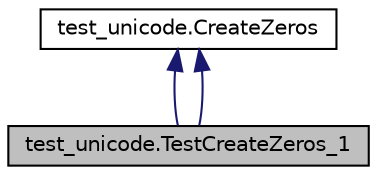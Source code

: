 digraph "test_unicode.TestCreateZeros_1"
{
 // LATEX_PDF_SIZE
  edge [fontname="Helvetica",fontsize="10",labelfontname="Helvetica",labelfontsize="10"];
  node [fontname="Helvetica",fontsize="10",shape=record];
  Node1 [label="test_unicode.TestCreateZeros_1",height=0.2,width=0.4,color="black", fillcolor="grey75", style="filled", fontcolor="black",tooltip=" "];
  Node2 -> Node1 [dir="back",color="midnightblue",fontsize="10",style="solid",fontname="Helvetica"];
  Node2 [label="test_unicode.CreateZeros",height=0.2,width=0.4,color="black", fillcolor="white", style="filled",URL="$classtest__unicode_1_1CreateZeros.html",tooltip="Creation tests."];
  Node2 -> Node1 [dir="back",color="midnightblue",fontsize="10",style="solid",fontname="Helvetica"];
}
